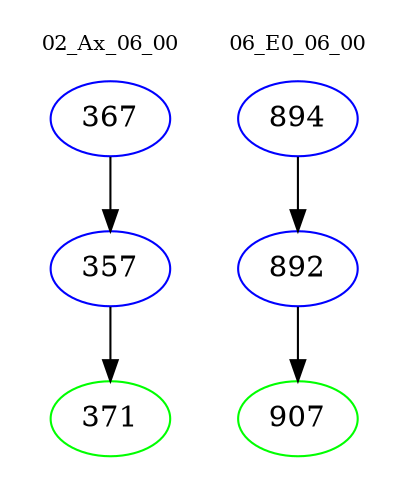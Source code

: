 digraph{
subgraph cluster_0 {
color = white
label = "02_Ax_06_00";
fontsize=10;
T0_367 [label="367", color="blue"]
T0_367 -> T0_357 [color="black"]
T0_357 [label="357", color="blue"]
T0_357 -> T0_371 [color="black"]
T0_371 [label="371", color="green"]
}
subgraph cluster_1 {
color = white
label = "06_E0_06_00";
fontsize=10;
T1_894 [label="894", color="blue"]
T1_894 -> T1_892 [color="black"]
T1_892 [label="892", color="blue"]
T1_892 -> T1_907 [color="black"]
T1_907 [label="907", color="green"]
}
}
